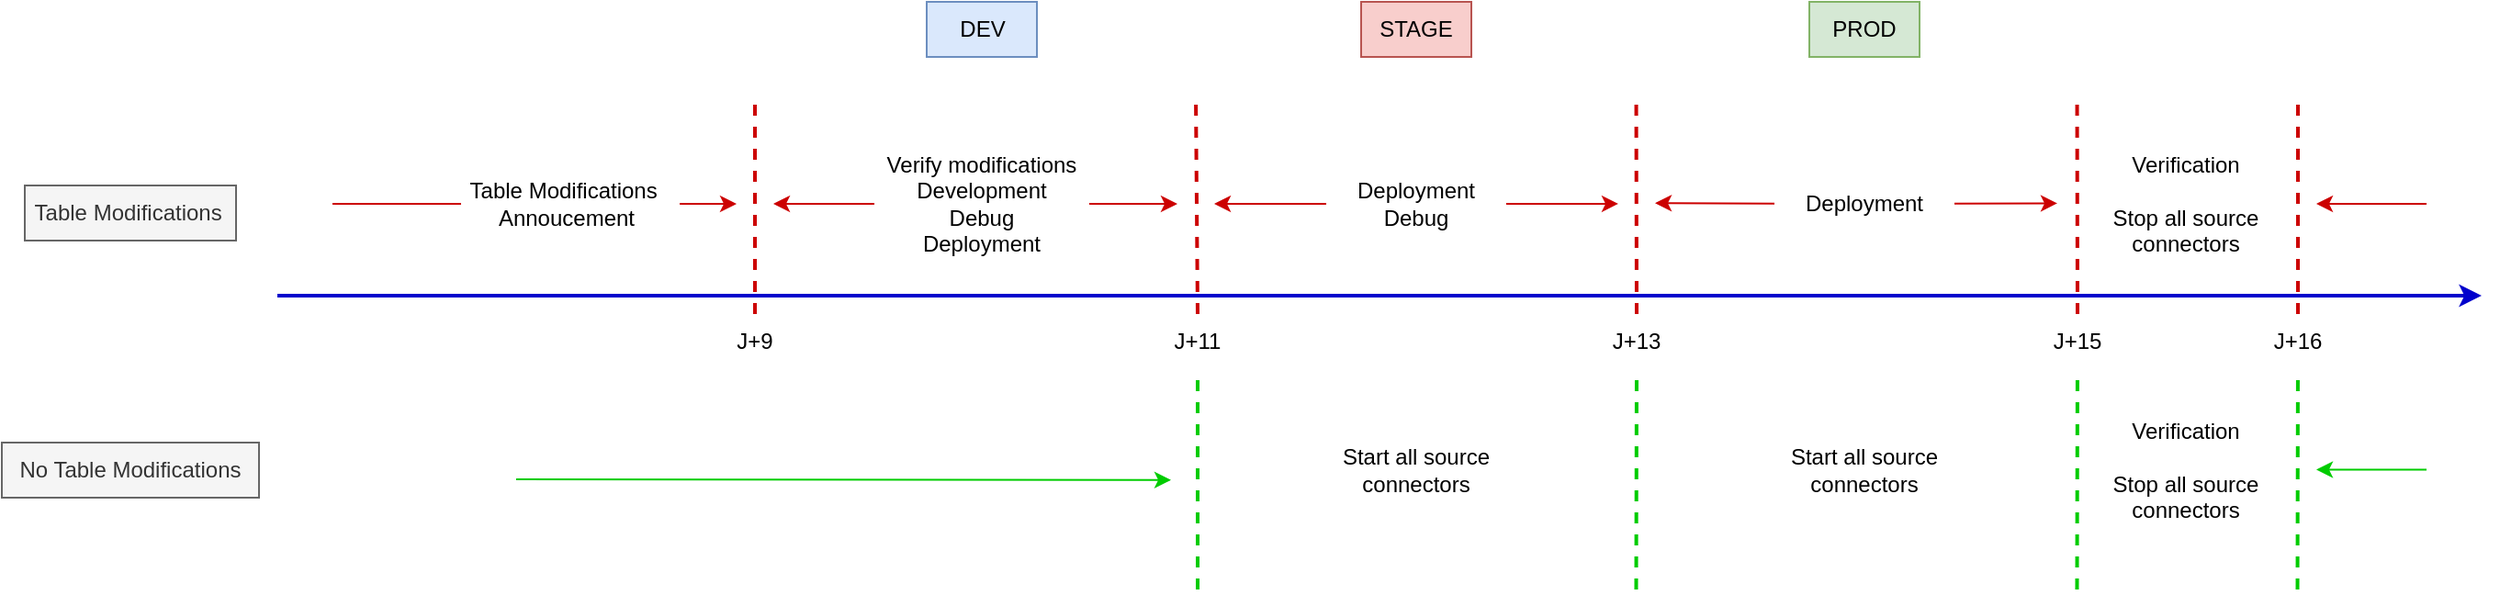 <mxfile version="23.1.5" type="github">
  <diagram name="Page-1" id="e7e014a7-5840-1c2e-5031-d8a46d1fe8dd">
    <mxGraphModel dx="1201" dy="-193" grid="1" gridSize="10" guides="1" tooltips="1" connect="1" arrows="1" fold="1" page="1" pageScale="1" pageWidth="1169" pageHeight="826" background="none" math="0" shadow="0">
      <root>
        <mxCell id="0" />
        <mxCell id="1" parent="0" />
        <mxCell id="tyBdn8Una6jYjnqN0pja-41" value="" style="endArrow=classic;html=1;rounded=0;strokeWidth=2;strokeColor=#0000CC;" edge="1" parent="1">
          <mxGeometry width="50" height="50" relative="1" as="geometry">
            <mxPoint x="260" y="1010" as="sourcePoint" />
            <mxPoint x="1460" y="1010" as="targetPoint" />
          </mxGeometry>
        </mxCell>
        <mxCell id="tyBdn8Una6jYjnqN0pja-42" value="J+15" style="text;html=1;align=center;verticalAlign=middle;whiteSpace=wrap;rounded=0;" vertex="1" parent="1">
          <mxGeometry x="1210" y="1020" width="60" height="30" as="geometry" />
        </mxCell>
        <mxCell id="tyBdn8Una6jYjnqN0pja-43" value="J+13" style="text;html=1;align=center;verticalAlign=middle;whiteSpace=wrap;rounded=0;" vertex="1" parent="1">
          <mxGeometry x="970" y="1020" width="60" height="30" as="geometry" />
        </mxCell>
        <mxCell id="tyBdn8Una6jYjnqN0pja-44" value="J+11" style="text;html=1;align=center;verticalAlign=middle;whiteSpace=wrap;rounded=0;" vertex="1" parent="1">
          <mxGeometry x="731" y="1020" width="60" height="30" as="geometry" />
        </mxCell>
        <mxCell id="tyBdn8Una6jYjnqN0pja-45" value="Table Modifications&amp;nbsp;&lt;br&gt;Annoucement" style="text;html=1;align=center;verticalAlign=middle;whiteSpace=wrap;rounded=0;" vertex="1" parent="1">
          <mxGeometry x="360" y="945" width="115" height="30" as="geometry" />
        </mxCell>
        <mxCell id="tyBdn8Una6jYjnqN0pja-46" value="" style="endArrow=classic;html=1;rounded=0;endSize=6;startSize=6;targetPerimeterSpacing=0;exitX=1.035;exitY=0.5;exitDx=0;exitDy=0;exitPerimeter=0;strokeColor=#CC0000;" edge="1" parent="1" source="tyBdn8Una6jYjnqN0pja-45">
          <mxGeometry width="50" height="50" relative="1" as="geometry">
            <mxPoint x="250" y="960" as="sourcePoint" />
            <mxPoint x="510" y="960" as="targetPoint" />
          </mxGeometry>
        </mxCell>
        <mxCell id="tyBdn8Una6jYjnqN0pja-54" value="Verify modifications&lt;br&gt;Development &lt;br&gt;Debug&lt;br&gt;Deployment" style="text;html=1;align=center;verticalAlign=middle;whiteSpace=wrap;rounded=0;" vertex="1" parent="1">
          <mxGeometry x="585" y="945" width="117" height="30" as="geometry" />
        </mxCell>
        <mxCell id="tyBdn8Una6jYjnqN0pja-58" value="J+9" style="text;html=1;align=center;verticalAlign=middle;whiteSpace=wrap;rounded=0;" vertex="1" parent="1">
          <mxGeometry x="490" y="1020" width="60" height="30" as="geometry" />
        </mxCell>
        <mxCell id="tyBdn8Una6jYjnqN0pja-62" value="" style="endArrow=none;html=1;rounded=0;endFill=0;startArrow=classic;startFill=1;entryX=0;entryY=0.5;entryDx=0;entryDy=0;strokeColor=#CC0000;" edge="1" parent="1" target="tyBdn8Una6jYjnqN0pja-54">
          <mxGeometry width="50" height="50" relative="1" as="geometry">
            <mxPoint x="530" y="960" as="sourcePoint" />
            <mxPoint x="340" y="959.83" as="targetPoint" />
          </mxGeometry>
        </mxCell>
        <mxCell id="tyBdn8Una6jYjnqN0pja-63" value="" style="endArrow=classic;html=1;rounded=0;endFill=1;startArrow=none;startFill=0;endSize=6;strokeColor=#CC0000;" edge="1" parent="1" source="tyBdn8Una6jYjnqN0pja-54">
          <mxGeometry width="50" height="50" relative="1" as="geometry">
            <mxPoint x="580" y="959.83" as="sourcePoint" />
            <mxPoint x="750" y="960" as="targetPoint" />
          </mxGeometry>
        </mxCell>
        <mxCell id="tyBdn8Una6jYjnqN0pja-66" value="" style="endArrow=none;dashed=1;html=1;rounded=0;exitX=0.5;exitY=0;exitDx=0;exitDy=0;strokeWidth=2;strokeColor=#CC0000;" edge="1" parent="1" source="tyBdn8Una6jYjnqN0pja-58">
          <mxGeometry width="50" height="50" relative="1" as="geometry">
            <mxPoint x="660" y="1030" as="sourcePoint" />
            <mxPoint x="520" y="900" as="targetPoint" />
          </mxGeometry>
        </mxCell>
        <mxCell id="tyBdn8Una6jYjnqN0pja-67" value="" style="endArrow=none;dashed=1;html=1;rounded=0;exitX=0.5;exitY=0;exitDx=0;exitDy=0;strokeWidth=2;strokeColor=#CC0000;" edge="1" parent="1" source="tyBdn8Una6jYjnqN0pja-44">
          <mxGeometry width="50" height="50" relative="1" as="geometry">
            <mxPoint x="639.76" y="1020" as="sourcePoint" />
            <mxPoint x="760" y="900" as="targetPoint" />
          </mxGeometry>
        </mxCell>
        <mxCell id="tyBdn8Una6jYjnqN0pja-69" value="" style="endArrow=none;dashed=1;html=1;rounded=0;exitX=0.5;exitY=0;exitDx=0;exitDy=0;strokeWidth=2;strokeColor=#CC0000;" edge="1" parent="1" source="tyBdn8Una6jYjnqN0pja-43">
          <mxGeometry width="50" height="50" relative="1" as="geometry">
            <mxPoint x="1000" y="1020" as="sourcePoint" />
            <mxPoint x="999.76" y="900" as="targetPoint" />
          </mxGeometry>
        </mxCell>
        <mxCell id="tyBdn8Una6jYjnqN0pja-70" value="" style="endArrow=none;dashed=1;html=1;rounded=0;exitX=0.5;exitY=0;exitDx=0;exitDy=0;strokeWidth=2;strokeColor=#CC0000;" edge="1" parent="1" source="tyBdn8Una6jYjnqN0pja-42">
          <mxGeometry width="50" height="50" relative="1" as="geometry">
            <mxPoint x="1240" y="1020" as="sourcePoint" />
            <mxPoint x="1239.76" y="900" as="targetPoint" />
          </mxGeometry>
        </mxCell>
        <mxCell id="tyBdn8Una6jYjnqN0pja-71" value="" style="endArrow=none;html=1;rounded=0;endFill=0;startArrow=classic;startFill=1;strokeColor=#CC0000;" edge="1" parent="1">
          <mxGeometry width="50" height="50" relative="1" as="geometry">
            <mxPoint x="1370" y="960" as="sourcePoint" />
            <mxPoint x="1430" y="960" as="targetPoint" />
          </mxGeometry>
        </mxCell>
        <mxCell id="tyBdn8Una6jYjnqN0pja-72" value="" style="endArrow=none;html=1;rounded=0;strokeColor=#CC0000;" edge="1" parent="1" target="tyBdn8Una6jYjnqN0pja-45">
          <mxGeometry width="50" height="50" relative="1" as="geometry">
            <mxPoint x="290" y="960" as="sourcePoint" />
            <mxPoint x="120" y="960" as="targetPoint" />
          </mxGeometry>
        </mxCell>
        <mxCell id="tyBdn8Una6jYjnqN0pja-74" value="" style="endArrow=classic;html=1;rounded=0;endFill=1;startArrow=none;startFill=0;endSize=6;strokeColor=#CC0000;" edge="1" parent="1" source="tyBdn8Una6jYjnqN0pja-78">
          <mxGeometry width="50" height="50" relative="1" as="geometry">
            <mxPoint x="940" y="959.83" as="sourcePoint" />
            <mxPoint x="990" y="959.97" as="targetPoint" />
          </mxGeometry>
        </mxCell>
        <mxCell id="tyBdn8Una6jYjnqN0pja-75" value="DEV" style="text;html=1;align=center;verticalAlign=middle;whiteSpace=wrap;rounded=0;fillColor=#dae8fc;strokeColor=#6c8ebf;" vertex="1" parent="1">
          <mxGeometry x="613.5" y="850" width="60" height="30" as="geometry" />
        </mxCell>
        <mxCell id="tyBdn8Una6jYjnqN0pja-76" value="STAGE" style="text;html=1;align=center;verticalAlign=middle;whiteSpace=wrap;rounded=0;fillColor=#f8cecc;strokeColor=#b85450;" vertex="1" parent="1">
          <mxGeometry x="850" y="850" width="60" height="30" as="geometry" />
        </mxCell>
        <mxCell id="tyBdn8Una6jYjnqN0pja-77" value="PROD" style="text;html=1;align=center;verticalAlign=middle;whiteSpace=wrap;rounded=0;fillColor=#d5e8d4;strokeColor=#82b366;" vertex="1" parent="1">
          <mxGeometry x="1094" y="850" width="60" height="30" as="geometry" />
        </mxCell>
        <mxCell id="tyBdn8Una6jYjnqN0pja-78" value="Deployment&lt;br&gt;Debug" style="text;html=1;align=center;verticalAlign=middle;whiteSpace=wrap;rounded=0;" vertex="1" parent="1">
          <mxGeometry x="831" y="945" width="98" height="30" as="geometry" />
        </mxCell>
        <mxCell id="tyBdn8Una6jYjnqN0pja-79" value="" style="endArrow=none;dashed=1;html=1;rounded=0;exitX=0.5;exitY=0;exitDx=0;exitDy=0;strokeWidth=2;strokeColor=#CC0000;" edge="1" parent="1" source="tyBdn8Una6jYjnqN0pja-80">
          <mxGeometry width="50" height="50" relative="1" as="geometry">
            <mxPoint x="1360.24" y="1020" as="sourcePoint" />
            <mxPoint x="1360" y="900" as="targetPoint" />
          </mxGeometry>
        </mxCell>
        <mxCell id="tyBdn8Una6jYjnqN0pja-80" value="J+16" style="text;html=1;align=center;verticalAlign=middle;whiteSpace=wrap;rounded=0;" vertex="1" parent="1">
          <mxGeometry x="1330" y="1020" width="60" height="30" as="geometry" />
        </mxCell>
        <mxCell id="tyBdn8Una6jYjnqN0pja-81" value="Verification&lt;br&gt;&lt;br&gt;Stop all source connectors" style="text;html=1;align=center;verticalAlign=middle;whiteSpace=wrap;rounded=0;" vertex="1" parent="1">
          <mxGeometry x="1250" y="945" width="98" height="30" as="geometry" />
        </mxCell>
        <mxCell id="tyBdn8Una6jYjnqN0pja-82" value="Deployment" style="text;html=1;align=center;verticalAlign=middle;whiteSpace=wrap;rounded=0;" vertex="1" parent="1">
          <mxGeometry x="1075" y="945" width="98" height="30" as="geometry" />
        </mxCell>
        <mxCell id="tyBdn8Una6jYjnqN0pja-83" value="" style="endArrow=none;html=1;rounded=0;endFill=0;startArrow=classic;startFill=1;strokeColor=#CC0000;" edge="1" parent="1" target="tyBdn8Una6jYjnqN0pja-78">
          <mxGeometry width="50" height="50" relative="1" as="geometry">
            <mxPoint x="770" y="960" as="sourcePoint" />
            <mxPoint x="700" y="959.58" as="targetPoint" />
          </mxGeometry>
        </mxCell>
        <mxCell id="tyBdn8Una6jYjnqN0pja-84" value="" style="endArrow=classic;html=1;rounded=0;endFill=1;startArrow=none;startFill=0;endSize=6;strokeColor=#CC0000;" edge="1" parent="1" source="tyBdn8Una6jYjnqN0pja-82">
          <mxGeometry width="50" height="50" relative="1" as="geometry">
            <mxPoint x="1179" y="959.58" as="sourcePoint" />
            <mxPoint x="1229" y="959.72" as="targetPoint" />
          </mxGeometry>
        </mxCell>
        <mxCell id="tyBdn8Una6jYjnqN0pja-85" value="" style="endArrow=none;html=1;rounded=0;endFill=0;startArrow=classic;startFill=1;strokeColor=#CC0000;" edge="1" parent="1" target="tyBdn8Una6jYjnqN0pja-82">
          <mxGeometry width="50" height="50" relative="1" as="geometry">
            <mxPoint x="1010" y="959.58" as="sourcePoint" />
            <mxPoint x="1060" y="959.58" as="targetPoint" />
          </mxGeometry>
        </mxCell>
        <mxCell id="tyBdn8Una6jYjnqN0pja-114" value="" style="endArrow=none;dashed=1;html=1;rounded=0;exitX=0.5;exitY=0;exitDx=0;exitDy=0;strokeWidth=2;strokeColor=#00CC00;" edge="1" parent="1">
          <mxGeometry width="50" height="50" relative="1" as="geometry">
            <mxPoint x="999.74" y="1170" as="sourcePoint" />
            <mxPoint x="1000" y="1050" as="targetPoint" />
          </mxGeometry>
        </mxCell>
        <mxCell id="tyBdn8Una6jYjnqN0pja-115" value="" style="endArrow=none;dashed=1;html=1;rounded=0;exitX=0.5;exitY=0;exitDx=0;exitDy=0;strokeWidth=2;strokeColor=#00CC00;" edge="1" parent="1" target="tyBdn8Una6jYjnqN0pja-42">
          <mxGeometry width="50" height="50" relative="1" as="geometry">
            <mxPoint x="1239.74" y="1170" as="sourcePoint" />
            <mxPoint x="1239.5" y="1050" as="targetPoint" />
          </mxGeometry>
        </mxCell>
        <mxCell id="tyBdn8Una6jYjnqN0pja-116" value="Start all source connectors" style="text;html=1;align=center;verticalAlign=middle;whiteSpace=wrap;rounded=0;" vertex="1" parent="1">
          <mxGeometry x="1075" y="1090" width="98" height="30" as="geometry" />
        </mxCell>
        <mxCell id="tyBdn8Una6jYjnqN0pja-117" value="Verification&lt;br&gt;&lt;br&gt;Stop all source connectors" style="text;html=1;align=center;verticalAlign=middle;whiteSpace=wrap;rounded=0;" vertex="1" parent="1">
          <mxGeometry x="1250" y="1090" width="98" height="30" as="geometry" />
        </mxCell>
        <mxCell id="tyBdn8Una6jYjnqN0pja-119" value="" style="endArrow=none;dashed=1;html=1;rounded=0;exitX=0.5;exitY=0;exitDx=0;exitDy=0;strokeWidth=2;strokeColor=#00CC00;" edge="1" parent="1" target="tyBdn8Una6jYjnqN0pja-80">
          <mxGeometry width="50" height="50" relative="1" as="geometry">
            <mxPoint x="1359.76" y="1170" as="sourcePoint" />
            <mxPoint x="1359.76" y="1050" as="targetPoint" />
          </mxGeometry>
        </mxCell>
        <mxCell id="tyBdn8Una6jYjnqN0pja-120" value="" style="endArrow=none;html=1;rounded=0;endFill=0;startArrow=classic;startFill=1;strokeColor=#00CC00;" edge="1" parent="1">
          <mxGeometry width="50" height="50" relative="1" as="geometry">
            <mxPoint x="1370" y="1104.71" as="sourcePoint" />
            <mxPoint x="1430" y="1104.71" as="targetPoint" />
          </mxGeometry>
        </mxCell>
        <mxCell id="tyBdn8Una6jYjnqN0pja-122" value="No Table Modifications" style="text;html=1;align=center;verticalAlign=middle;whiteSpace=wrap;rounded=0;fillColor=#f5f5f5;fontColor=#333333;strokeColor=#666666;" vertex="1" parent="1">
          <mxGeometry x="110" y="1090" width="140" height="30" as="geometry" />
        </mxCell>
        <mxCell id="tyBdn8Una6jYjnqN0pja-124" value="Table Modifications&amp;nbsp;" style="text;html=1;align=center;verticalAlign=middle;whiteSpace=wrap;rounded=0;fillColor=#f5f5f5;fontColor=#333333;strokeColor=#666666;" vertex="1" parent="1">
          <mxGeometry x="122.5" y="950" width="115" height="30" as="geometry" />
        </mxCell>
        <mxCell id="tyBdn8Una6jYjnqN0pja-129" value="" style="endArrow=none;dashed=1;html=1;rounded=0;strokeWidth=2;strokeColor=#00CC00;" edge="1" parent="1" target="tyBdn8Una6jYjnqN0pja-44">
          <mxGeometry width="50" height="50" relative="1" as="geometry">
            <mxPoint x="761" y="1170" as="sourcePoint" />
            <mxPoint x="639.84" y="1050" as="targetPoint" />
          </mxGeometry>
        </mxCell>
        <mxCell id="tyBdn8Una6jYjnqN0pja-131" value="Start all source connectors" style="text;html=1;align=center;verticalAlign=middle;whiteSpace=wrap;rounded=0;" vertex="1" parent="1">
          <mxGeometry x="831" y="1090" width="98" height="30" as="geometry" />
        </mxCell>
        <mxCell id="tyBdn8Una6jYjnqN0pja-133" value="" style="endArrow=classic;html=1;rounded=0;endFill=1;startArrow=none;startFill=0;endSize=6;strokeColor=#00CC00;" edge="1" parent="1">
          <mxGeometry width="50" height="50" relative="1" as="geometry">
            <mxPoint x="390" y="1110" as="sourcePoint" />
            <mxPoint x="746.5" y="1110.42" as="targetPoint" />
          </mxGeometry>
        </mxCell>
      </root>
    </mxGraphModel>
  </diagram>
</mxfile>
